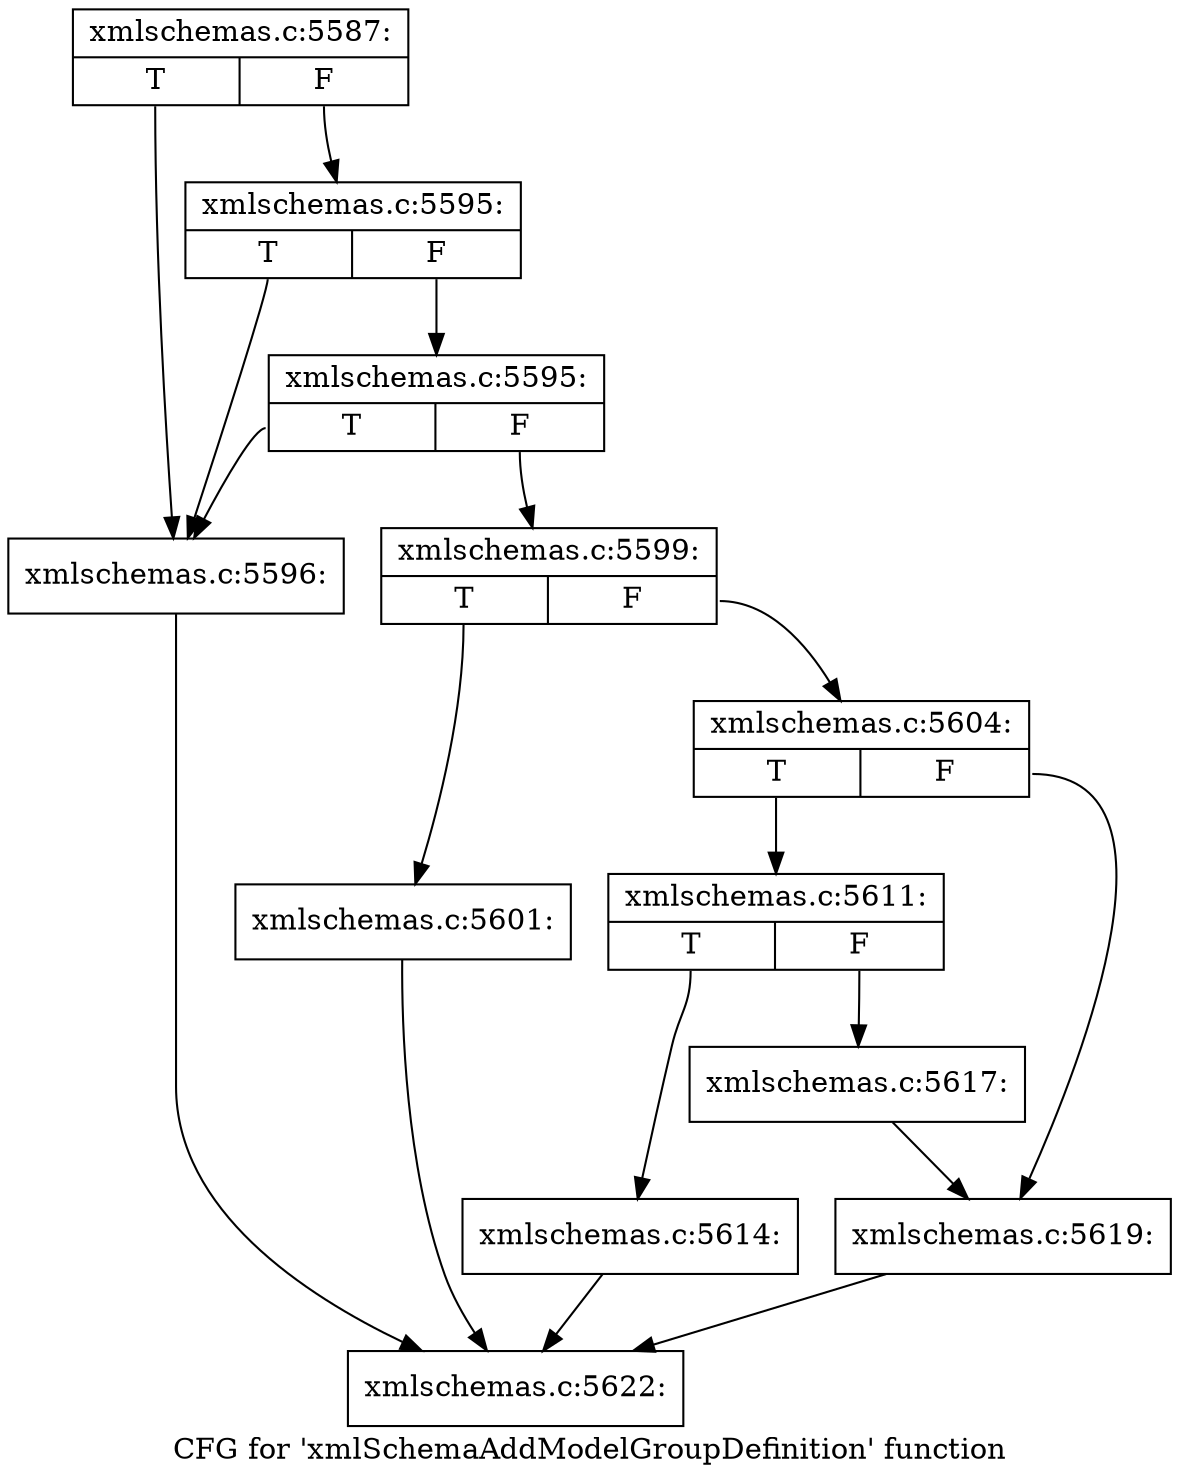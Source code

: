 digraph "CFG for 'xmlSchemaAddModelGroupDefinition' function" {
	label="CFG for 'xmlSchemaAddModelGroupDefinition' function";

	Node0x55d025fe8e30 [shape=record,label="{xmlschemas.c:5587:|{<s0>T|<s1>F}}"];
	Node0x55d025fe8e30:s0 -> Node0x55d025ff8280;
	Node0x55d025fe8e30:s1 -> Node0x55d025ff83a0;
	Node0x55d025ff83a0 [shape=record,label="{xmlschemas.c:5595:|{<s0>T|<s1>F}}"];
	Node0x55d025ff83a0:s0 -> Node0x55d025ff8280;
	Node0x55d025ff83a0:s1 -> Node0x55d025ff8320;
	Node0x55d025ff8320 [shape=record,label="{xmlschemas.c:5595:|{<s0>T|<s1>F}}"];
	Node0x55d025ff8320:s0 -> Node0x55d025ff8280;
	Node0x55d025ff8320:s1 -> Node0x55d025ff82d0;
	Node0x55d025ff8280 [shape=record,label="{xmlschemas.c:5596:}"];
	Node0x55d025ff8280 -> Node0x55d025fe8e80;
	Node0x55d025ff82d0 [shape=record,label="{xmlschemas.c:5599:|{<s0>T|<s1>F}}"];
	Node0x55d025ff82d0:s0 -> Node0x55d025ff8f60;
	Node0x55d025ff82d0:s1 -> Node0x55d025ff8fb0;
	Node0x55d025ff8f60 [shape=record,label="{xmlschemas.c:5601:}"];
	Node0x55d025ff8f60 -> Node0x55d025fe8e80;
	Node0x55d025ff8fb0 [shape=record,label="{xmlschemas.c:5604:|{<s0>T|<s1>F}}"];
	Node0x55d025ff8fb0:s0 -> Node0x55d025ffa310;
	Node0x55d025ff8fb0:s1 -> Node0x55d025ffa360;
	Node0x55d025ffa310 [shape=record,label="{xmlschemas.c:5611:|{<s0>T|<s1>F}}"];
	Node0x55d025ffa310:s0 -> Node0x55d025ffaf20;
	Node0x55d025ffa310:s1 -> Node0x55d025ffaf70;
	Node0x55d025ffaf20 [shape=record,label="{xmlschemas.c:5614:}"];
	Node0x55d025ffaf20 -> Node0x55d025fe8e80;
	Node0x55d025ffaf70 [shape=record,label="{xmlschemas.c:5617:}"];
	Node0x55d025ffaf70 -> Node0x55d025ffa360;
	Node0x55d025ffa360 [shape=record,label="{xmlschemas.c:5619:}"];
	Node0x55d025ffa360 -> Node0x55d025fe8e80;
	Node0x55d025fe8e80 [shape=record,label="{xmlschemas.c:5622:}"];
}

